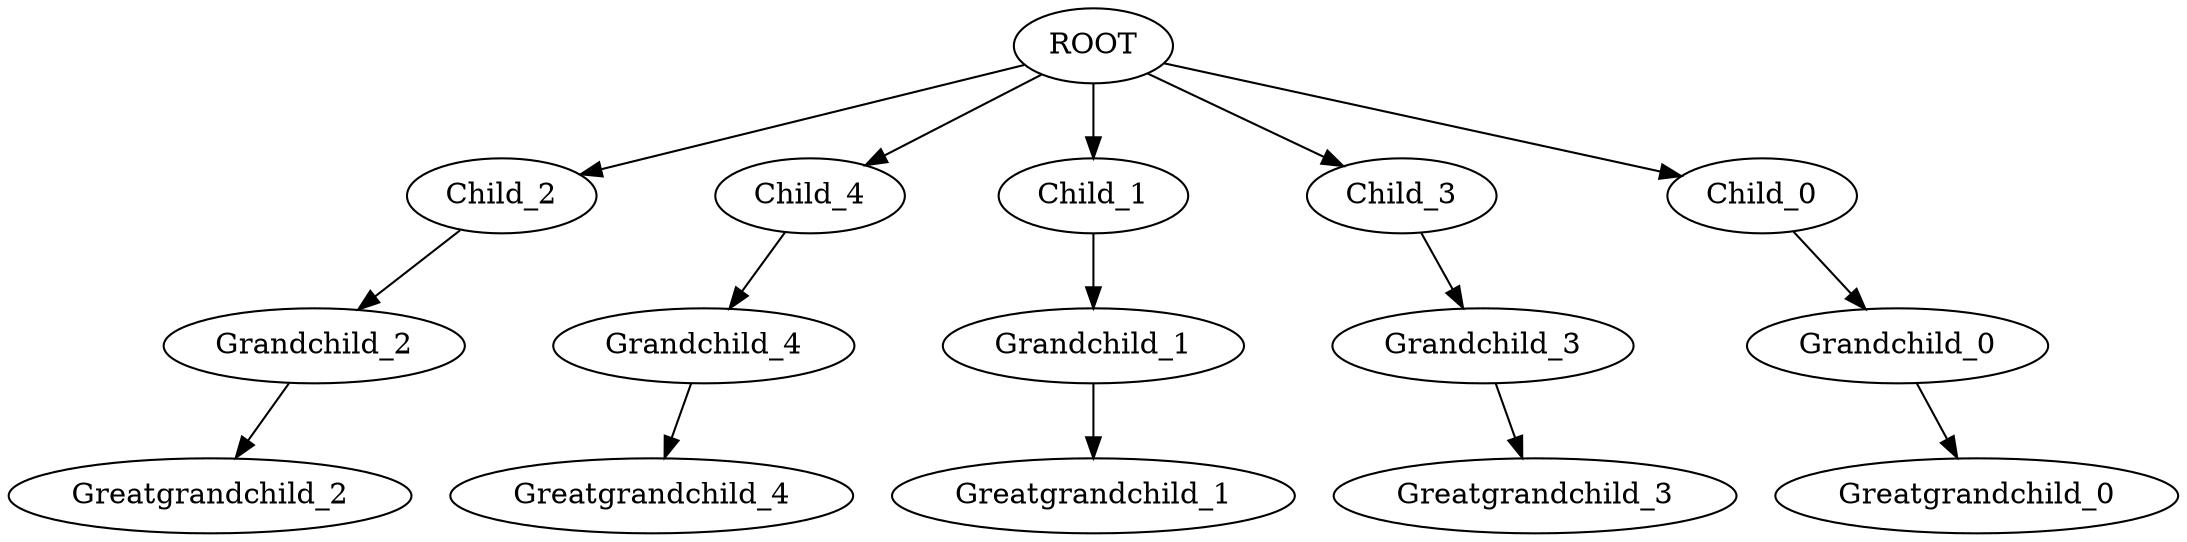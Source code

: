 strict digraph  {
	Grandchild_2 -> Greatgrandchild_2;
	Child_2 -> Grandchild_2;
	ROOT -> Child_2;
	ROOT -> Child_4;
	ROOT -> Child_1;
	ROOT -> Child_3;
	ROOT -> Child_0;
	Grandchild_0 -> Greatgrandchild_0;
	Child_4 -> Grandchild_4;
	Grandchild_3 -> Greatgrandchild_3;
	Grandchild_4 -> Greatgrandchild_4;
	Child_1 -> Grandchild_1;
	Grandchild_1 -> Greatgrandchild_1;
	Child_3 -> Grandchild_3;
	Child_0 -> Grandchild_0;
}
